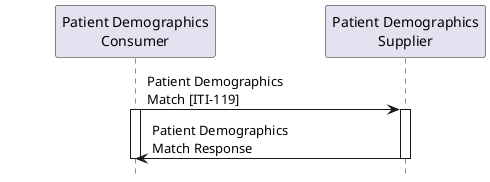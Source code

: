 @startuml MPI-Based-Process-Flow-in-PDQm-Profile
hide footbox
skinparam ParticipantPadding 50
participant "Patient Demographics\nConsumer" as Client
participant "Patient Demographics\nSupplier" as Server

Client -> Server : Patient Demographics\nMatch [ITI-119]
activate Server
activate Client
Server -> Client : Patient Demographics\nMatch Response
deactivate Client
deactivate Server
@enduml
